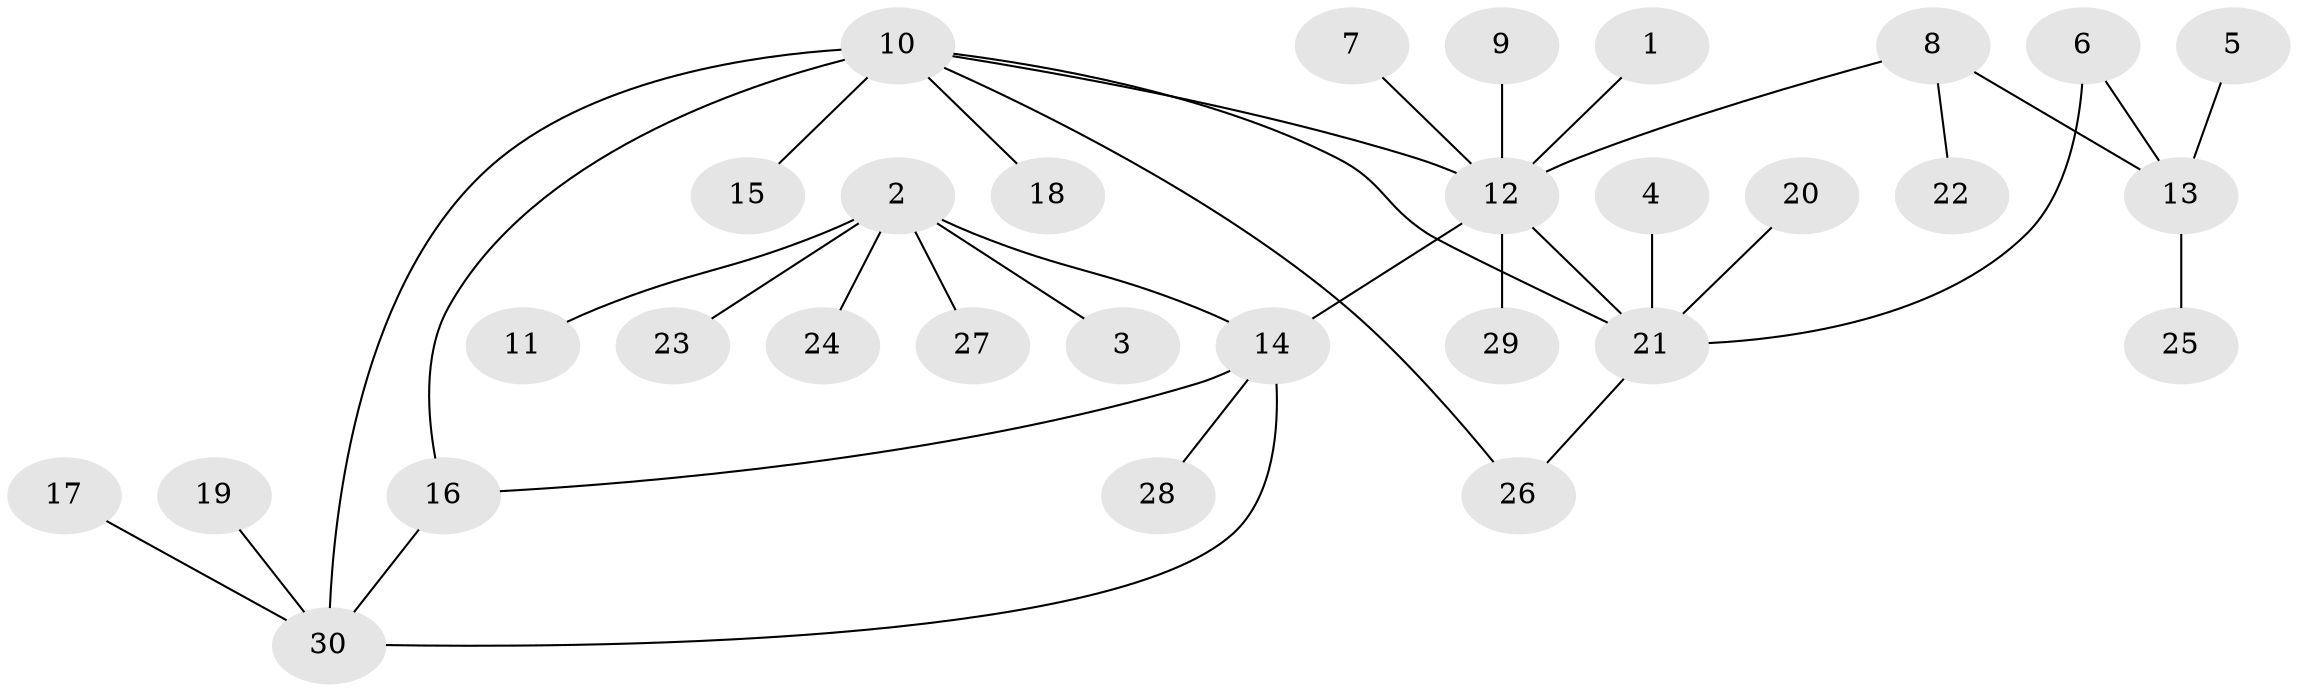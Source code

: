 // original degree distribution, {8: 0.03333333333333333, 6: 0.05, 11: 0.016666666666666666, 3: 0.08333333333333333, 7: 0.016666666666666666, 1: 0.5833333333333334, 2: 0.16666666666666666, 5: 0.03333333333333333, 4: 0.016666666666666666}
// Generated by graph-tools (version 1.1) at 2025/01/03/09/25 03:01:37]
// undirected, 30 vertices, 35 edges
graph export_dot {
graph [start="1"]
  node [color=gray90,style=filled];
  1;
  2;
  3;
  4;
  5;
  6;
  7;
  8;
  9;
  10;
  11;
  12;
  13;
  14;
  15;
  16;
  17;
  18;
  19;
  20;
  21;
  22;
  23;
  24;
  25;
  26;
  27;
  28;
  29;
  30;
  1 -- 12 [weight=1.0];
  2 -- 3 [weight=1.0];
  2 -- 11 [weight=1.0];
  2 -- 14 [weight=1.0];
  2 -- 23 [weight=1.0];
  2 -- 24 [weight=1.0];
  2 -- 27 [weight=1.0];
  4 -- 21 [weight=1.0];
  5 -- 13 [weight=1.0];
  6 -- 13 [weight=1.0];
  6 -- 21 [weight=1.0];
  7 -- 12 [weight=1.0];
  8 -- 12 [weight=1.0];
  8 -- 13 [weight=1.0];
  8 -- 22 [weight=1.0];
  9 -- 12 [weight=1.0];
  10 -- 12 [weight=1.0];
  10 -- 15 [weight=1.0];
  10 -- 16 [weight=2.0];
  10 -- 18 [weight=1.0];
  10 -- 21 [weight=1.0];
  10 -- 26 [weight=1.0];
  10 -- 30 [weight=1.0];
  12 -- 14 [weight=1.0];
  12 -- 21 [weight=1.0];
  12 -- 29 [weight=1.0];
  13 -- 25 [weight=1.0];
  14 -- 16 [weight=2.0];
  14 -- 28 [weight=1.0];
  14 -- 30 [weight=1.0];
  16 -- 30 [weight=1.0];
  17 -- 30 [weight=1.0];
  19 -- 30 [weight=1.0];
  20 -- 21 [weight=1.0];
  21 -- 26 [weight=1.0];
}

